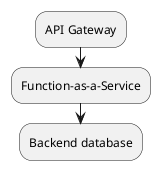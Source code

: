 @startuml
skinparam shadowing false

:API Gateway;
:Function-as-a-Service;
:Backend database;
@enduml
